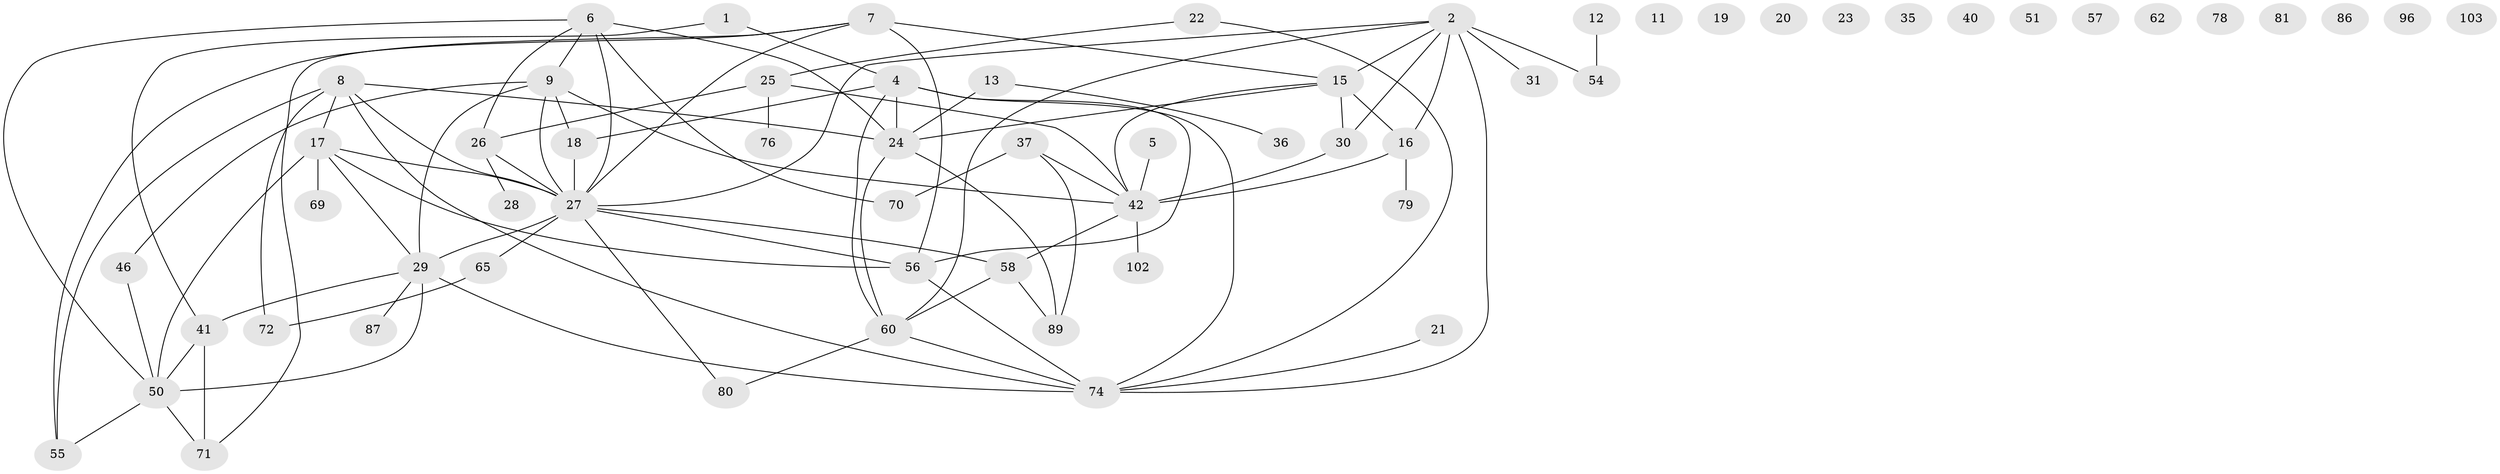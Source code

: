 // original degree distribution, {2: 0.21359223300970873, 3: 0.18446601941747573, 4: 0.1941747572815534, 1: 0.14563106796116504, 5: 0.06796116504854369, 0: 0.13592233009708737, 7: 0.02912621359223301, 6: 0.019417475728155338, 8: 0.009708737864077669}
// Generated by graph-tools (version 1.1) at 2025/16/03/04/25 18:16:42]
// undirected, 61 vertices, 89 edges
graph export_dot {
graph [start="1"]
  node [color=gray90,style=filled];
  1;
  2 [super="+47+3"];
  4 [super="+34"];
  5 [super="+77"];
  6 [super="+93+84"];
  7 [super="+10"];
  8 [super="+101+14"];
  9 [super="+38+91+85"];
  11;
  12;
  13;
  15 [super="+44+48"];
  16 [super="+39"];
  17 [super="+43+45"];
  18;
  19;
  20;
  21;
  22 [super="+59"];
  23;
  24 [super="+67"];
  25 [super="+73"];
  26;
  27 [super="+53+33+52"];
  28;
  29 [super="+32"];
  30;
  31;
  35;
  36;
  37;
  40;
  41 [super="+99"];
  42 [super="+64"];
  46;
  50 [super="+68"];
  51;
  54;
  55;
  56 [super="+82+95"];
  57;
  58;
  60 [super="+100"];
  62;
  65;
  69;
  70;
  71 [super="+83"];
  72;
  74;
  76;
  78;
  79;
  80;
  81;
  86;
  87;
  89;
  96;
  102;
  103;
  1 -- 41;
  1 -- 4;
  2 -- 60;
  2 -- 74;
  2 -- 54;
  2 -- 16;
  2 -- 27;
  2 -- 31;
  2 -- 30;
  2 -- 15;
  4 -- 18;
  4 -- 56;
  4 -- 74;
  4 -- 60;
  4 -- 24;
  5 -- 42;
  6 -- 70;
  6 -- 24;
  6 -- 9;
  6 -- 26;
  6 -- 27;
  6 -- 50;
  7 -- 55;
  7 -- 56 [weight=2];
  7 -- 15;
  7 -- 27;
  7 -- 71;
  8 -- 74;
  8 -- 72;
  8 -- 27;
  8 -- 55;
  8 -- 24;
  8 -- 17;
  9 -- 18;
  9 -- 46;
  9 -- 27;
  9 -- 29;
  9 -- 42;
  12 -- 54;
  13 -- 24;
  13 -- 36;
  15 -- 30 [weight=2];
  15 -- 24;
  15 -- 16;
  15 -- 42;
  16 -- 42;
  16 -- 79;
  17 -- 50;
  17 -- 56;
  17 -- 69;
  17 -- 29;
  17 -- 27;
  18 -- 27;
  21 -- 74;
  22 -- 74;
  22 -- 25;
  24 -- 89;
  24 -- 60;
  25 -- 26;
  25 -- 76;
  25 -- 42;
  26 -- 27 [weight=2];
  26 -- 28;
  27 -- 56;
  27 -- 58;
  27 -- 65;
  27 -- 80;
  27 -- 29 [weight=2];
  29 -- 41;
  29 -- 50;
  29 -- 87;
  29 -- 74;
  30 -- 42;
  37 -- 42;
  37 -- 70;
  37 -- 89;
  41 -- 50;
  41 -- 71;
  42 -- 58;
  42 -- 102;
  46 -- 50;
  50 -- 55;
  50 -- 71;
  56 -- 74;
  58 -- 89;
  58 -- 60;
  60 -- 80;
  60 -- 74;
  65 -- 72;
}
